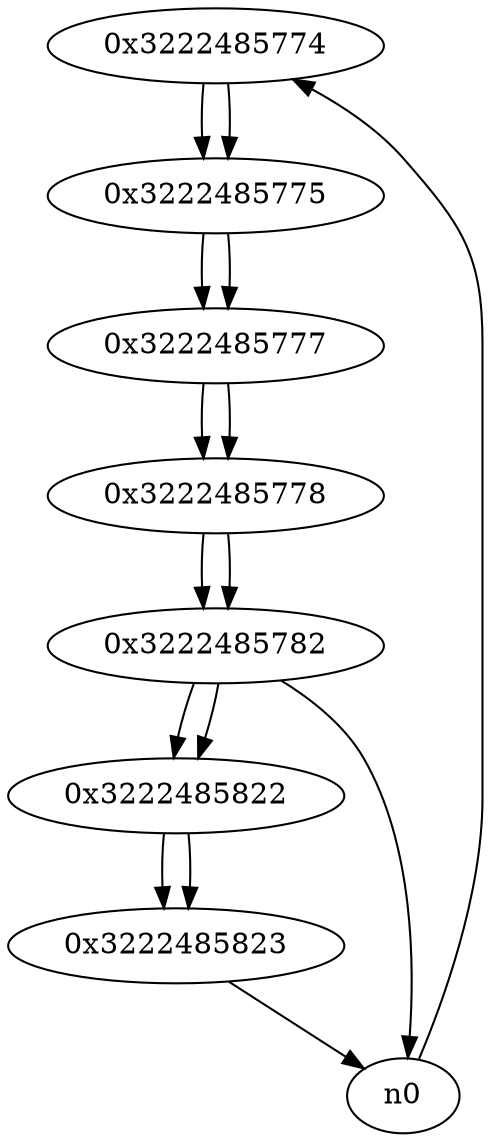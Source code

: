 digraph G{
/* nodes */
  n1 [label="0x3222485774"]
  n2 [label="0x3222485775"]
  n3 [label="0x3222485777"]
  n4 [label="0x3222485778"]
  n5 [label="0x3222485782"]
  n6 [label="0x3222485822"]
  n7 [label="0x3222485823"]
/* edges */
n1 -> n2;
n0 -> n1;
n2 -> n3;
n1 -> n2;
n3 -> n4;
n2 -> n3;
n4 -> n5;
n3 -> n4;
n5 -> n6;
n5 -> n0;
n4 -> n5;
n6 -> n7;
n5 -> n6;
n7 -> n0;
n6 -> n7;
}
